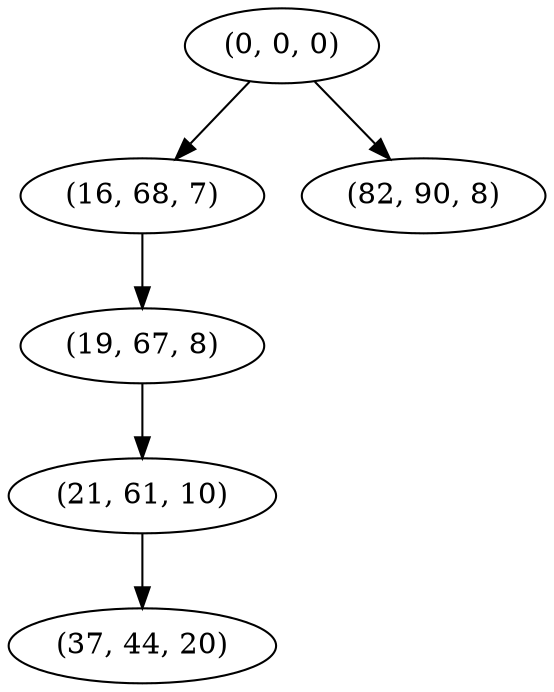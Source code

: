 digraph tree {
    "(0, 0, 0)";
    "(16, 68, 7)";
    "(19, 67, 8)";
    "(21, 61, 10)";
    "(37, 44, 20)";
    "(82, 90, 8)";
    "(0, 0, 0)" -> "(16, 68, 7)";
    "(0, 0, 0)" -> "(82, 90, 8)";
    "(16, 68, 7)" -> "(19, 67, 8)";
    "(19, 67, 8)" -> "(21, 61, 10)";
    "(21, 61, 10)" -> "(37, 44, 20)";
}
